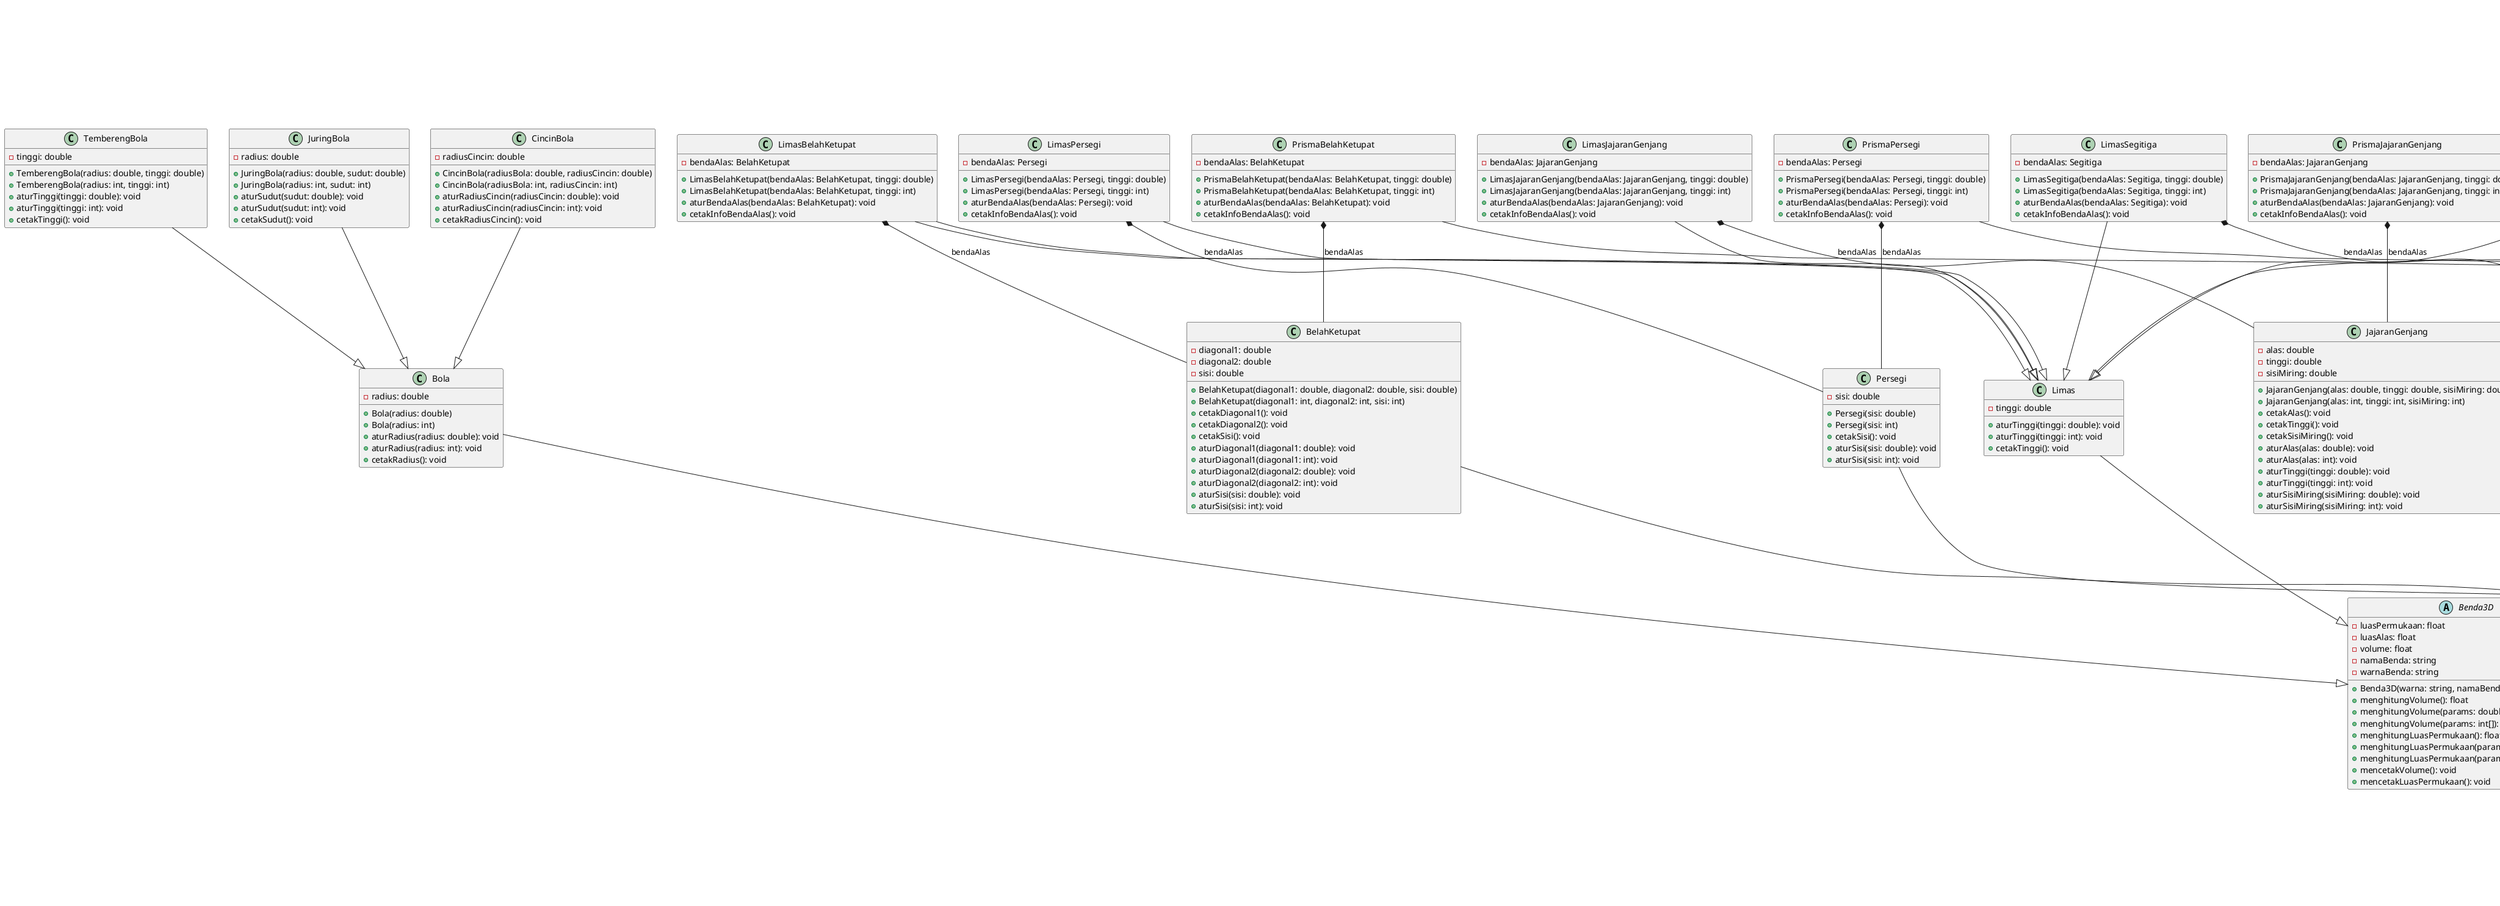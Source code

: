 @startuml UTSPbo
interface IBendaGeometri{
    + mencetakNamaBenda(): void
    + mencetakWarnaBenda(): void
    + mengaturNamaBenda(): void
    + mengaturWarnaBenda(): void
}

abstract class Benda2D {
    - luas: float
    - keliling: float
    - namaBenda: string
    - warnaBenda: string
    + Benda2D(warna: string, namaBenda: string)
    + menghitungLuas(params: double[]): double
    + menghitungLuas(params: int[]): double
    + menghitungKeliling(): float
    + menghitungKeliling(params: double[]): double
    + menghitungKeliling(params: int[]): double
    + mencetakLuas(): void
    + mencetakKeliling(): void
}

abstract class Benda3D {
    - luasPermukaan: float
    - luasAlas: float
    - volume: float
    - namaBenda: string
    - warnaBenda: string
    + Benda3D(warna: string, namaBenda: string)
    + menghitungVolume(): float
    + menghitungVolume(params: double[]): double
    + menghitungVolume(params: int[]): double
    + menghitungLuasPermukaan(): float
    + menghitungLuasPermukaan(params: double[]): double
    + menghitungLuasPermukaan(params: int[]): double
    + mencetakVolume(): void
    + mencetakLuasPermukaan(): void
}

Benda2D --|> IBendaGeometri
Benda3D --|> IBendaGeometri


' Benda 2D - Implementasi
class Segitiga {
    - alas: double
    - tinggi: double
    + Segitiga(alas: double, tinggi: double)
    + Segitiga(alas: int, tinggi: double)
    + Segitiga(alas: double, tinggi: int)
    + Segitiga(alas: int, tinggi: int)
    + aturAlas(alas: double): void
    + aturAlas(alas: int): void
    + aturTinggi(tinggi: double): void
    + aturTinggi(tinggi: int): void
    + cetakAlas(): void
    + cetakTinggi(): void
}

class Persegi {
    - sisi: double
    + Persegi(sisi: double)
    + Persegi(sisi: int)
    + cetakSisi(): void
    + aturSisi(sisi: double): void
    + aturSisi(sisi: int): void
}

class PersegiPanjang {
    - panjang: double
    - lebar: double
    + PersegiPanjang(panjang: double, lebar: double)
    + PersegiPanjang(panjang: int, lebar: double)
    + PersegiPanjang(panjang: double, lebar: int)
    + PersegiPanjang(panjang: int, lebar: int)
    + cetakPanjang(): void
    + cetakLebar(): void
    + aturPanjang(sisi: double): void
    + aturPanjang(sisi: int): void
    + aturLebar(sisi: double): void
    + aturLebar(sisi: int): void
}

class JajaranGenjang {
    - alas: double
    - tinggi: double
    - sisiMiring: double
    + JajaranGenjang(alas: double, tinggi: double, sisiMiring: double)
    + JajaranGenjang(alas: int, tinggi: int, sisiMiring: int)
    + cetakAlas(): void
    + cetakTinggi(): void
    + cetakSisiMiring(): void
    + aturAlas(alas: double): void
    + aturAlas(alas: int): void
    + aturTinggi(tinggi: double): void
    + aturTinggi(tinggi: int): void
    + aturSisiMiring(sisiMiring: double): void
    + aturSisiMiring(sisiMiring: int): void
}

class Trapesium {
    - alasAtas: double
    - alasBawah: double
    - tinggi: double
    - sisiKiri: double
    - sisiKanan: double
    + Trapesium(alasAtas: double, alasBawah: double, tinggi: double, sisiKiri: double, sisiKanan: double)
    + Trapesium(alasAtas: int, alasBawah: int, tinggi: int, sisiKiri: int, sisiKanan: int)
    + cetakAlasAtas(): void
    + cetakAlasBawah(): void
    + cetakTinggi(): void
    + cetakSisiKiri(): void
    + cetakSisiKanan(): void
    + aturAlasAtas(alasAtas: double): void
    + aturAlasAtas(alasAtas: int): void
    + aturAlasBawah(alasBawah: double): void
    + aturAlasBawah(alasBawah: int): void
    + aturTinggi(tinggi: double): void
    + aturTinggi(tinggi: int): void
    + aturSisiKiri(sisiKiri: double): void
    + aturSisiKiri(sisiKiri: int): void
    + aturSisiKanan(sisiKanan: double): void
    + aturSisiKanan(sisiKanan: int): void
}

class BelahKetupat {
    - diagonal1: double
    - diagonal2: double
    - sisi: double
    + BelahKetupat(diagonal1: double, diagonal2: double, sisi: double)
    + BelahKetupat(diagonal1: int, diagonal2: int, sisi: int)
    + cetakDiagonal1(): void
    + cetakDiagonal2(): void
    + cetakSisi(): void
    + aturDiagonal1(diagonal1: double): void
    + aturDiagonal1(diagonal1: int): void
    + aturDiagonal2(diagonal2: double): void
    + aturDiagonal2(diagonal2: int): void
    + aturSisi(sisi: double): void
    + aturSisi(sisi: int): void
}

class LayangLayang {
    - diagonal1: double
    - diagonal2: double
    - sisiPendek: double
    - sisiPanjang: double
    + LayangLayang(diagonal1: double, diagonal2: double, sisiPendek: double, sisiPanjang: double)
    + LayangLayang(diagonal1: int, diagonal2: int, sisiPendek: int, sisiPanjang: int)
    + cetakDiagonal1(): void
    + cetakDiagonal2(): void
    + cetakSisiPendek(): void
    + cetakSisiPanjang(): void
    + aturDiagonal1(diagonal1: double): void
    + aturDiagonal1(diagonal1: int): void
    + aturDiagonal2(diagonal2: double): void
    + aturDiagonal2(diagonal2: int): void
    + aturSisiPendek(sisiPendek: double): void
    + aturSisiPendek(sisiPendek: int): void
    + aturSisiPanjang(sisiPanjang: double): void
    + aturSisiPanjang(sisiPanjang: int): void
}

class Lingkaran {
    - radius: double
    + Lingkaran(radius: double)
    + Lingkaran(radius: int)
    + cetakRadius(): void
    + aturRadius(radius: double): void
    + aturRadius(radius: int): void
}

class TemberengLingkaran {
    - sudut: double  
    + TemberengLingkaran(radius: double, sudut: double)
    + TemberengLingkaran(radius: int, sudut: int)
    + cetakSudut(): void
    + aturSudut(sudut: double): void
    + aturSudut(sudut: int): void
}

TemberengLingkaran --|> Lingkaran

class JuringLingkaran {
    - sudut: double  
    + JuringLingkaran(radius: double, sudut: double)
    + JuringLingkaran(radius: int, sudut: int)
    + cetakSudut(): void
    + aturSudut(sudut: double): void
    + aturSudut(sudut: int): void
}
JuringLingkaran --|> Lingkaran

Segitiga --|> Benda2D
Persegi --|> Benda2D
PersegiPanjang --|> Benda2D
JajaranGenjang --|> Benda2D
Trapesium --|> Benda2D
BelahKetupat --|> Benda2D
LayangLayang --|> Benda2D
Lingkaran --|> Benda2D
TemberengLingkaran --|> Benda2D
JuringLingkaran --|> Benda2D



' Benda 3D - Implementasi
' ======================== PRISMA ========================

class Prisma {
    - tinggi: double
    + aturTinggi(tinggi: double): void
    + aturTinggi(tinggi: int): void
    + cetakTinggi(): void

}
Prisma --|> Benda3D

class PrismaSegitiga {
    - bendaAlas: Segitiga
    + PrismaSegitiga(bendaAlas: Segitiga, tinggi: double)
    + PrismaSegitiga(bendaAlas: Segitiga, tinggi: int)
    + aturBendaAlas(bendaAlas: Segitiga): void
    + cetakInfoBendaAlas(): void
}
PrismaSegitiga --|> Prisma

class PrismaPersegi {
    - bendaAlas: Persegi
    + PrismaPersegi(bendaAlas: Persegi, tinggi: double)
    + PrismaPersegi(bendaAlas: Persegi, tinggi: int)
    + aturBendaAlas(bendaAlas: Persegi): void
    + cetakInfoBendaAlas(): void
}

PrismaPersegi --|> Prisma

class PrismaPersegiPanjang {
    - bendaAlas: PersegiPanjang
    + PrismaPersegiPanjang(bendaAlas: PersegiPanjang, tinggi: double)
    + PrismaPersegiPanjang(bendaAlas: PersegiPanjang, tinggi: int)
    + aturBendaAlas(bendaAlas: PersegiPanjang): void
    + cetakInfoBendaAlas(): void
}

PrismaPersegiPanjang --|> Prisma

class PrismaJajaranGenjang {
    - bendaAlas: JajaranGenjang
    + PrismaJajaranGenjang(bendaAlas: JajaranGenjang, tinggi: double)
    + PrismaJajaranGenjang(bendaAlas: JajaranGenjang, tinggi: int)
    + aturBendaAlas(bendaAlas: JajaranGenjang): void
    + cetakInfoBendaAlas(): void
}

PrismaJajaranGenjang --|> Prisma

class PrismaTrapesium {
    - bendaAlas: Trapesium
    + PrismaTrapesium(bendaAlas: Trapesium, tinggi: double)
    + PrismaTrapesium(bendaAlas: Trapesium, tinggi: int)
    + aturBendaAlas(bendaAlas: Trapesium): void
    + cetakInfoBendaAlas(): void
}

PrismaTrapesium --|> Prisma

class PrismaBelahKetupat {
    - bendaAlas: BelahKetupat
    + PrismaBelahKetupat(bendaAlas: BelahKetupat, tinggi: double)
    + PrismaBelahKetupat(bendaAlas: BelahKetupat, tinggi: int)
    + aturBendaAlas(bendaAlas: BelahKetupat): void
    + cetakInfoBendaAlas(): void
}

PrismaBelahKetupat --|> Prisma

class PrismaLayangLayang {
    - bendaAlas: LayangLayang
    + PrismaLayangLayang(bendaAlas: LayangLayang, tinggi: double)
    + PrismaLayangLayang(bendaAlas: LayangLayang, tinggi: int)
    + aturBendaAlas(bendaAlas: LayangLayang): void
    + cetakInfoBendaAlas(): void
}

PrismaLayangLayang --|> Prisma

' ======================== LIMAS ========================
class Limas {
    - tinggi: double
    + aturTinggi(tinggi: double): void
    + aturTinggi(tinggi: int): void
    + cetakTinggi(): void

}
Limas --|> Benda3D

class LimasSegitiga {
    - bendaAlas: Segitiga
    + LimasSegitiga(bendaAlas: Segitiga, tinggi: double)
    + LimasSegitiga(bendaAlas: Segitiga, tinggi: int)
    + aturBendaAlas(bendaAlas: Segitiga): void
    + cetakInfoBendaAlas(): void
}

LimasSegitiga --|> Limas

class LimasPersegi {
    - bendaAlas: Persegi
    + LimasPersegi(bendaAlas: Persegi, tinggi: double)
    + LimasPersegi(bendaAlas: Persegi, tinggi: int)
    + aturBendaAlas(bendaAlas: Persegi): void
    + cetakInfoBendaAlas(): void
}

LimasPersegi --|> Limas

class LimasPersegiPanjang {
    - bendaAlas: PersegiPanjang
    + LimasPersegiPanjang(bendaAlas: PersegiPanjang, tinggi: double)
    + LimasPersegiPanjang(bendaAlas: PersegiPanjang, tinggi: int)
    + aturBendaAlas(bendaAlas: PersegiPanjang): void
    + cetakInfoBendaAlas(): void
}

LimasPersegiPanjang --|> Limas

class LimasJajaranGenjang {
    - bendaAlas: JajaranGenjang
    + LimasJajaranGenjang(bendaAlas: JajaranGenjang, tinggi: double)
    + LimasJajaranGenjang(bendaAlas: JajaranGenjang, tinggi: int)
    + aturBendaAlas(bendaAlas: JajaranGenjang): void
    + cetakInfoBendaAlas(): void
}
LimasJajaranGenjang --|> Limas

class LimasTrapesium {
    - bendaAlas: Trapesium
    + LimasTrapesium(bendaAlas: Trapesium, tinggi: double)
    + LimasTrapesium(bendaAlas: Trapesium, tinggi: int)
    + aturBendaAlas(bendaAlas: Trapesium): void
    + cetakInfoBendaAlas(): void
}

LimasTrapesium --|> Limas

class LimasBelahKetupat {
    - bendaAlas: BelahKetupat
    + LimasBelahKetupat(bendaAlas: BelahKetupat, tinggi: double)
    + LimasBelahKetupat(bendaAlas: BelahKetupat, tinggi: int)
    + aturBendaAlas(bendaAlas: BelahKetupat): void
    + cetakInfoBendaAlas(): void
}

LimasBelahKetupat --|> Limas

class LimasLayangLayang {
    - bendaAlas: LayangLayang
    + LimasLayangLayang(bendaAlas: LayangLayang, tinggi: double)
    + LimasLayangLayang(bendaAlas: LayangLayang, tinggi: int)
    + aturBendaAlas(bendaAlas: LayangLayang): void
    + cetakInfoBendaAlas(): void
}
LimasBelahKetupat --|> Limas

' ======================== BANGUN PUTAR ========================
class BangunPutarTegak {
    - tinggi: double
    - bendaAlas: Lingkaran
    + aturTinggi(tinggi: double): void
    + aturTinggi(tinggi: int): void
    + cetakTinggi(): void
    + aturBendaAlas(bendaAlas: Lingkaran): void
    + cetakInfoBendaAlas(): void
}

BangunPutarTegak --|> Bangun3D

class Tabung {
    + Tabung(bendaAlas: Lingkaran, tinggi: double)
    + Tabung(bendaAlas: Lingkaran, tinggi: int)
}

Tabung --|> BangunPutarTegak

class Kerucut {
    + Kerucut(bendaAlas: Lingkaran, tinggi: double)
    + Kerucut(bendaAlas: Lingkaran, tinggi: int)
}

Kerucut --|> BangunPutarTegak

class KerucutTerpancung {
    - KerucutPancungan: Kerucut 
    + KerucutTerpancung(bendaAlas: Lingkaran, KerucutPancungan: Kerucut, tinggi: double)
    + KerucutTerpancung(bendaAlas: Lingkaran, KerucutPancungan: Kerucut, tinggi: int)
    + aturKerucutPancungan(kerucut: Kerucut): void
    + cetakInfoKerucutPancungan(): void
}

KerucutTerpancung --|> Kerucut

class Bola {
    - radius: double
    + Bola(radius: double)
    + Bola(radius: int)
    + aturRadius(radius: double): void
    + aturRadius(radius: int): void
    + cetakRadius(): void
}

Bola --|> Benda3D

class TemberengBola {
    - tinggi: double
    + TemberengBola(radius: double, tinggi: double)
    + TemberengBola(radius: int, tinggi: int)
    + aturTinggi(tinggi: double): void
    + aturTinggi(tinggi: int): void
    + cetakTinggi(): void
}

TemberengBola --|> Bola

class JuringBola {
    - radius: double
    + JuringBola(radius: double, sudut: double)
    + JuringBola(radius: int, sudut: int)
    + aturSudut(sudut: double): void
    + aturSudut(sudut: int): void
    + cetakSudut(): void
}
JuringBola --|> Bola

class CincinBola {
    - radiusCincin: double
    + CincinBola(radiusBola: double, radiusCincin: double)
    + CincinBola(radiusBola: int, radiusCincin: int)
    + aturRadiusCincin(radiusCincin: double): void
    + aturRadiusCincin(radiusCincin: int): void
    + cetakRadiusCincin(): void
}

CincinBola --|> Bola

' ======================== KOMPOSISI DENGAN BENDA2D ========================
PrismaSegitiga *-- Segitiga : bendaAlas
PrismaPersegi *-- Persegi : bendaAlas
PrismaPersegiPanjang *-- PersegiPanjang : bendaAlas
PrismaJajaranGenjang *-- JajaranGenjang : bendaAlas
PrismaTrapesium *-- Trapesium : bendaAlas
PrismaBelahKetupat *-- BelahKetupat : bendaAlas
PrismaLayangLayang *-- LayangLayang : bendaAlas

LimasSegitiga *-- Segitiga : bendaAlas
LimasPersegi *-- Persegi : bendaAlas
LimasPersegiPanjang *-- PersegiPanjang : bendaAlas
LimasJajaranGenjang *-- JajaranGenjang : bendaAlas
LimasTrapesium *-- Trapesium : bendaAlas
LimasBelahKetupat *-- BelahKetupat : bendaAlas
LimasLayangLayang *-- LayangLayang : bendaAlas

Tabung *-- Lingkaran : bendaAlas
Kerucut *-- Lingkaran : bendaAlas
KerucutTerpancung *-- Lingkaran : alasBawah
KerucutTerpancung *-- Lingkaran : alasAtas

@enduml







